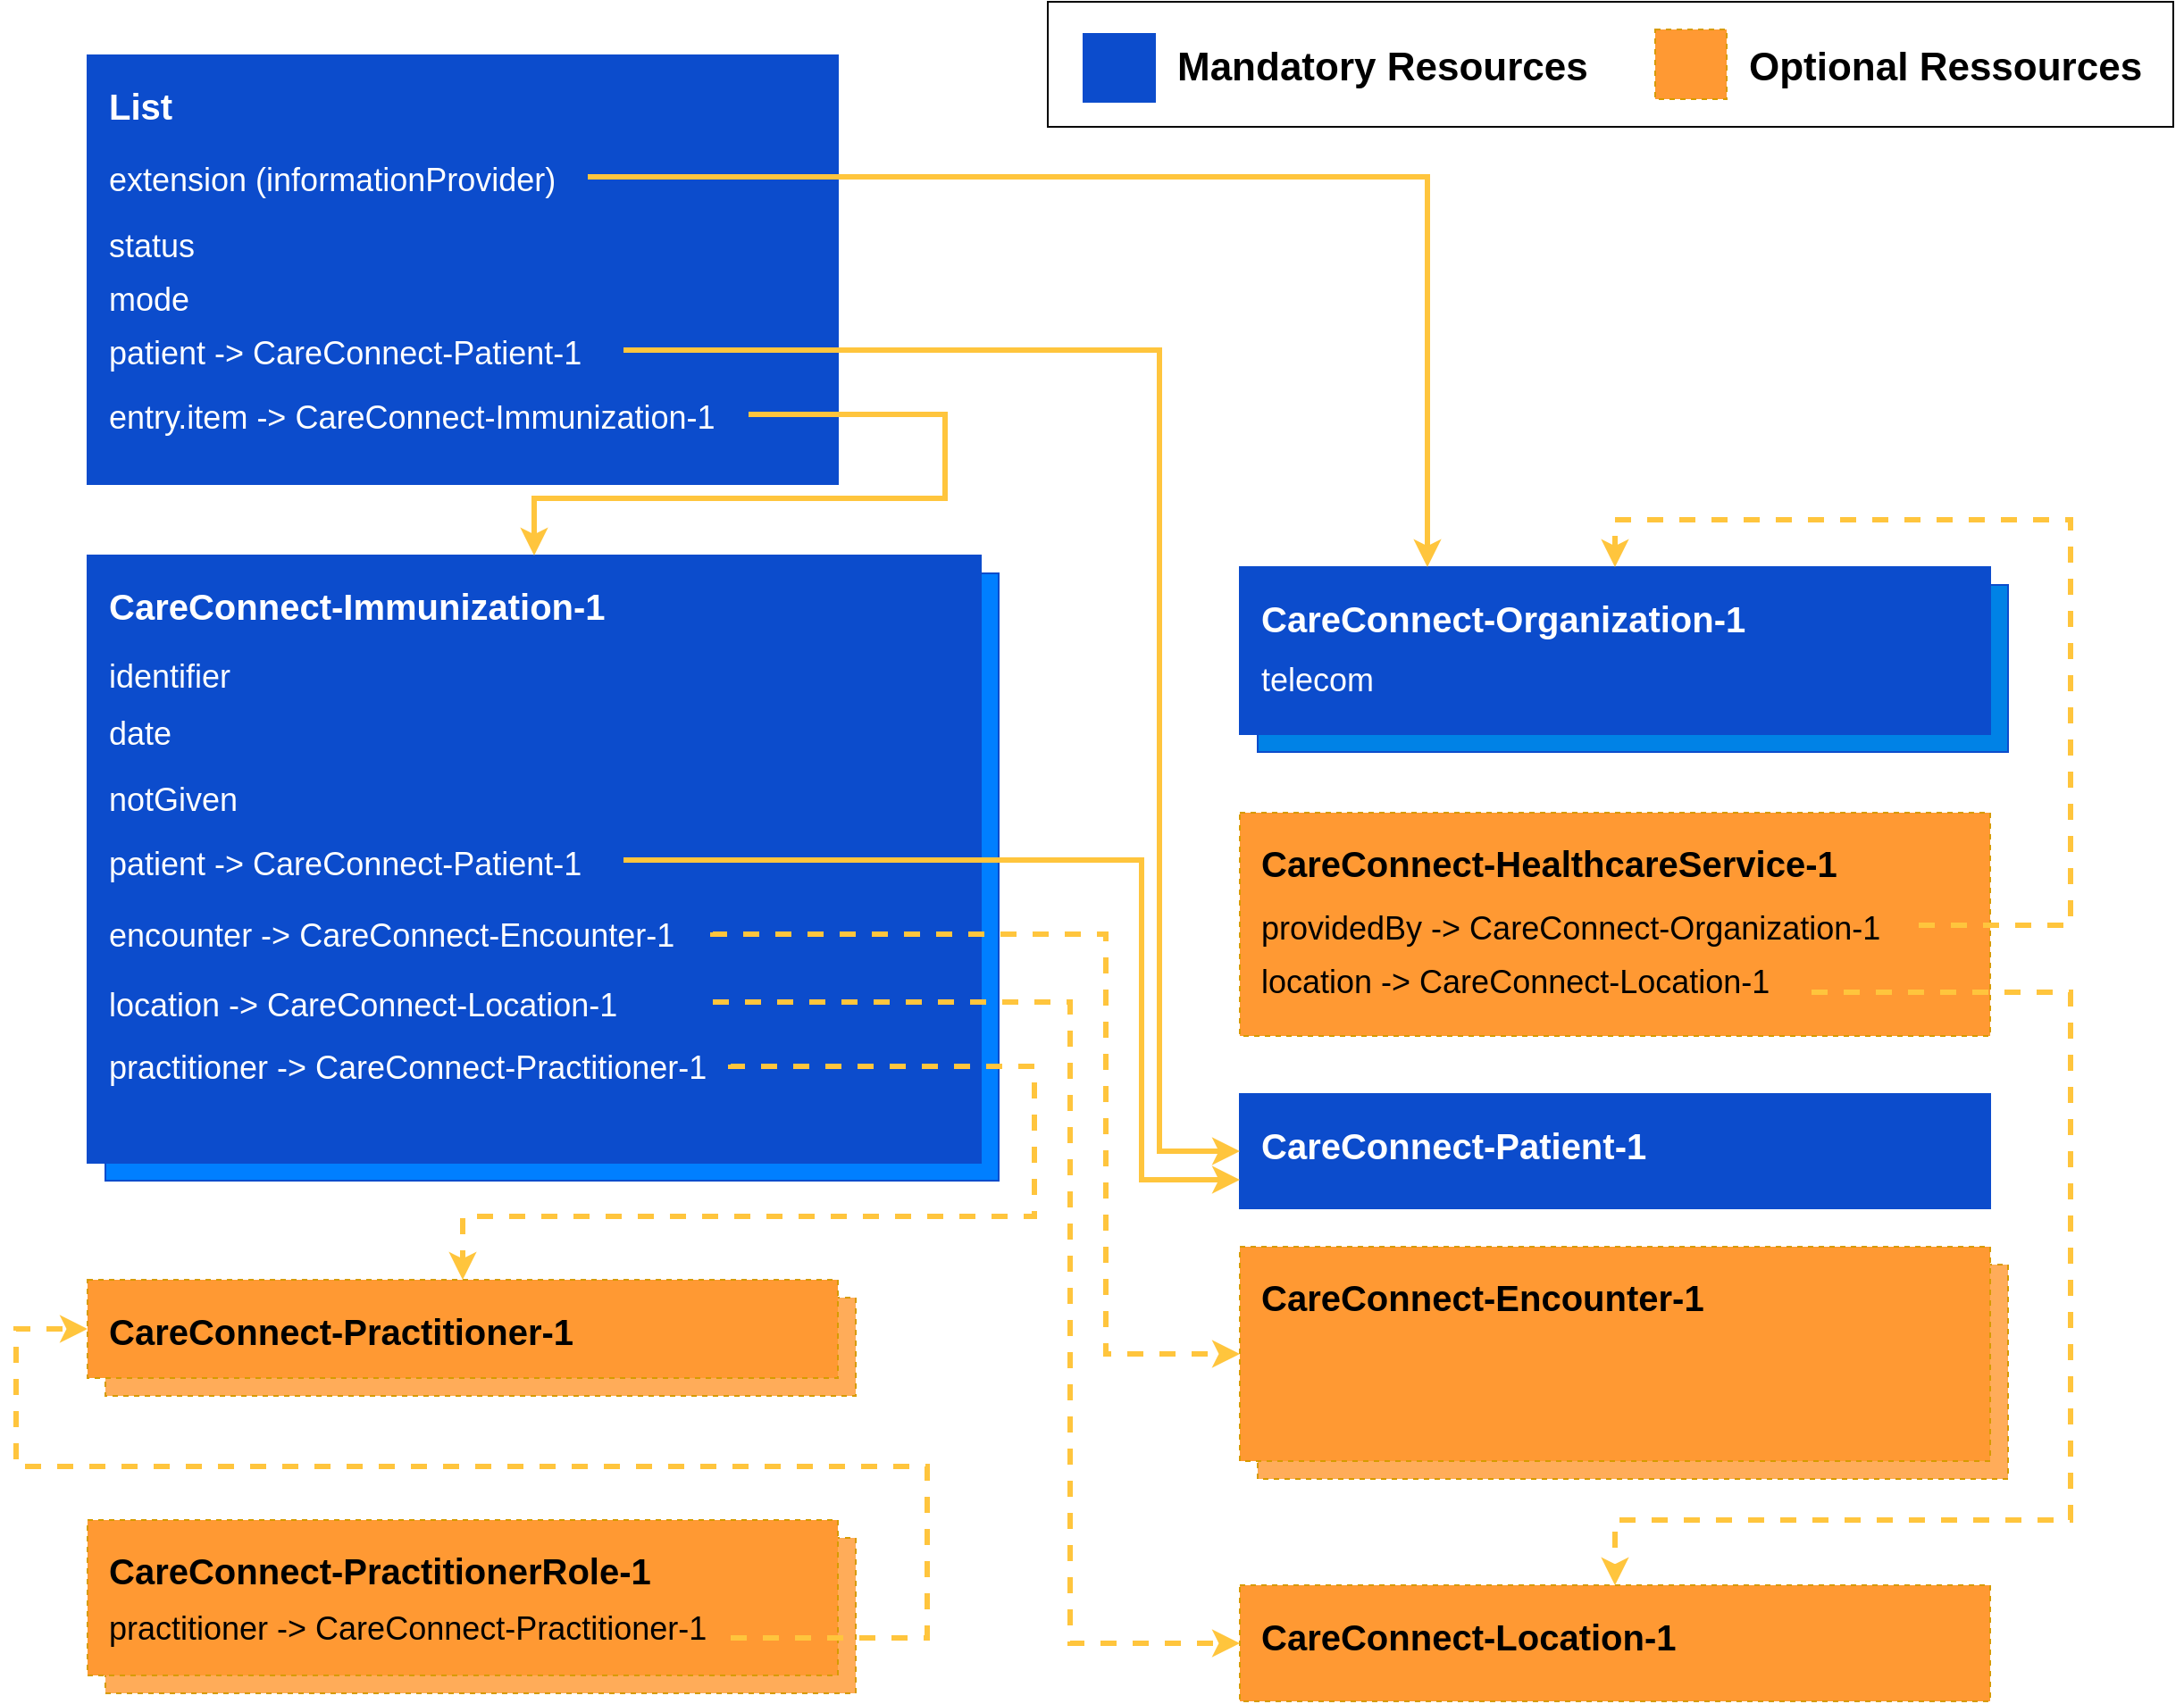 <mxfile version="13.0.3" type="device"><diagram id="b6cc2b64-dc74-26d6-7d0d-ee15ff615bd6" name="Page-1"><mxGraphModel dx="2031" dy="1174" grid="1" gridSize="10" guides="1" tooltips="1" connect="1" arrows="1" fold="1" page="1" pageScale="1" pageWidth="850" pageHeight="1100" background="#ffffff" math="0" shadow="0"><root><mxCell id="0"/><mxCell id="1" parent="0"/><mxCell id="3ynluoRRqt3RU6EORcaW-90" value="CareConnect-Immunization-1" style="rounded=0;whiteSpace=wrap;html=1;fillColor=#007FFF;strokeColor=#0C4CCC;fontColor=#FFFFFF;verticalAlign=top;align=left;fontSize=20;spacingLeft=10;spacingTop=10;spacingBottom=10;spacingRight=10;fontStyle=1" parent="1" vertex="1"><mxGeometry x="160" y="380" width="500" height="340" as="geometry"/></mxCell><mxCell id="IcgP6Ikyb5uWpbYdeEWO-90" value="CareConnect-Organization-1&lt;br style=&quot;font-size: 20px;&quot;&gt;" style="rounded=0;whiteSpace=wrap;html=1;fillColor=#0082E6;strokeColor=#0C4CCC;fontColor=#FFFFFF;verticalAlign=top;align=left;fontSize=20;spacingLeft=10;spacingTop=10;spacingBottom=10;spacingRight=10;fontStyle=1" parent="1" vertex="1"><mxGeometry x="805" y="386.5" width="420" height="93.5" as="geometry"/></mxCell><mxCell id="DTTtxpzY5XkkGzevo8es-90" value="CareConnect-Practitioner-1&lt;br style=&quot;font-size: 20px&quot;&gt;" style="rounded=0;whiteSpace=wrap;html=1;fillColor=#FFAC59;strokeColor=#d79b00;fontColor=#000000;verticalAlign=top;align=left;fontSize=20;spacingLeft=10;spacingTop=10;spacingBottom=10;spacingRight=10;fontStyle=1;gradientDirection=east;dashed=1;" parent="1" vertex="1"><mxGeometry x="805" y="767" width="420" height="120" as="geometry"/></mxCell><mxCell id="90" value="" style="rounded=0;whiteSpace=wrap;html=1;strokeColor=#000000;strokeWidth=1;fillColor=none;gradientColor=none;fontSize=90;fontColor=#000000;align=left;" parent="1" vertex="1"><mxGeometry x="687.5" y="60" width="630" height="70" as="geometry"/></mxCell><mxCell id="6" value="CareConnect-Organization-1&lt;br style=&quot;font-size: 20px;&quot;&gt;" style="rounded=0;whiteSpace=wrap;html=1;fillColor=#0C4CCC;strokeColor=#0C4CCC;fontColor=#FFFFFF;verticalAlign=top;align=left;fontSize=20;spacingLeft=10;spacingTop=10;spacingBottom=10;spacingRight=10;fontStyle=1" parent="1" vertex="1"><mxGeometry x="795" y="376.5" width="420" height="93.5" as="geometry"/></mxCell><mxCell id="7" value="CareConnect-Immunization-1" style="rounded=0;whiteSpace=wrap;html=1;fillColor=#0C4CCC;strokeColor=#0C4CCC;fontColor=#FFFFFF;verticalAlign=top;align=left;fontSize=20;spacingLeft=10;spacingTop=10;spacingBottom=10;spacingRight=10;fontStyle=1" parent="1" vertex="1"><mxGeometry x="150" y="370" width="500" height="340" as="geometry"/></mxCell><mxCell id="12" value="CareConnect-Patient-1&lt;br style=&quot;font-size: 20px&quot;&gt;" style="rounded=0;whiteSpace=wrap;html=1;fillColor=#0C4CCC;strokeColor=#0C4CCC;fontColor=#FFFFFF;verticalAlign=top;align=left;fontSize=20;spacingLeft=10;spacingTop=10;spacingBottom=10;spacingRight=10;fontStyle=1" parent="1" vertex="1"><mxGeometry x="795" y="671.5" width="420" height="64" as="geometry"/></mxCell><mxCell id="29" style="edgeStyle=orthogonalEdgeStyle;rounded=0;html=1;exitX=1;exitY=0.5;entryX=0;entryY=0.75;jettySize=auto;orthogonalLoop=1;strokeColor=#FFC53D;strokeWidth=3;fontSize=20;fontColor=#FFFFFF;entryDx=0;entryDy=0;" parent="1" source="13" target="12" edge="1"><mxGeometry relative="1" as="geometry"><Array as="points"><mxPoint x="740" y="541"/><mxPoint x="740" y="720"/></Array></mxGeometry></mxCell><mxCell id="13" value="patient -&amp;gt; CareConnect-Patient-1" style="text;html=1;fontSize=18;fontColor=#FFFFFF;" parent="1" vertex="1"><mxGeometry x="160" y="525.5" width="290" height="30" as="geometry"/></mxCell><mxCell id="14" value="CareConnect-Encounter-1" style="rounded=0;whiteSpace=wrap;html=1;fillColor=#FF9933;strokeColor=#d79b00;fontColor=#000000;verticalAlign=top;align=left;fontSize=20;spacingLeft=10;spacingTop=10;spacingBottom=10;spacingRight=10;fontStyle=1;gradientDirection=east;dashed=1;" parent="1" vertex="1"><mxGeometry x="795" y="757" width="420" height="120" as="geometry"/></mxCell><mxCell id="22" value="identifier" style="text;html=1;fontSize=18;fontColor=#FFFFFF;" parent="1" vertex="1"><mxGeometry x="160" y="420.5" width="300" height="30" as="geometry"/></mxCell><mxCell id="26" value="date" style="text;html=1;fontSize=18;fontColor=#FFFFFF;" parent="1" vertex="1"><mxGeometry x="160" y="452.5" width="300" height="30" as="geometry"/></mxCell><mxCell id="80" value="&lt;br style=&quot;font-size: 20px&quot;&gt;" style="rounded=0;whiteSpace=wrap;html=1;fillColor=#FF9933;strokeColor=#d79b00;fontColor=#000000;verticalAlign=top;align=left;fontSize=20;spacingLeft=10;spacingTop=10;spacingBottom=10;spacingRight=10;fontStyle=1;gradientDirection=east;dashed=1;" parent="1" vertex="1"><mxGeometry x="1027.5" y="75.5" width="40" height="39" as="geometry"/></mxCell><mxCell id="82" value="&lt;br style=&quot;font-size: 20px&quot;&gt;" style="rounded=0;whiteSpace=wrap;html=1;fillColor=#0C4CCC;strokeColor=#0C4CCC;fontColor=#FFFFFF;verticalAlign=top;align=left;fontSize=20;spacingLeft=10;spacingTop=10;spacingBottom=10;spacingRight=10;fontStyle=1" parent="1" vertex="1"><mxGeometry x="707.5" y="78" width="40" height="38" as="geometry"/></mxCell><mxCell id="83" value="Optional Ressources" style="text;html=1;strokeColor=none;fillColor=none;align=left;verticalAlign=middle;whiteSpace=wrap;rounded=0;dashed=1;fontSize=22;fontColor=#000000;fontStyle=1" parent="1" vertex="1"><mxGeometry x="1077.5" y="64.5" width="245" height="65" as="geometry"/></mxCell><mxCell id="87" value="&lt;div style=&quot;text-align: left&quot;&gt;&lt;span&gt;Mandatory Resources&lt;/span&gt;&lt;/div&gt;" style="text;html=1;strokeColor=none;fillColor=none;align=left;verticalAlign=middle;whiteSpace=wrap;rounded=0;dashed=1;fontSize=22;fontColor=#000000;fontStyle=1" parent="1" vertex="1"><mxGeometry x="757.5" y="64" width="245" height="65" as="geometry"/></mxCell><mxCell id="aYh2_IEF9MwMPZiYMOA--98" style="edgeStyle=orthogonalEdgeStyle;rounded=0;orthogonalLoop=1;jettySize=auto;html=1;exitX=1;exitY=0.5;exitDx=0;exitDy=0;entryX=0;entryY=0.5;entryDx=0;entryDy=0;dashed=1;strokeColor=#FFC53D;strokeWidth=3;fontColor=#000000;" parent="1" source="aYh2_IEF9MwMPZiYMOA--93" target="14" edge="1"><mxGeometry relative="1" as="geometry"><Array as="points"><mxPoint x="500" y="582"/><mxPoint x="720" y="582"/><mxPoint x="720" y="817"/></Array></mxGeometry></mxCell><mxCell id="aYh2_IEF9MwMPZiYMOA--93" value="encounter -&amp;gt; CareConnect-Encounter-1" style="text;html=1;fontSize=18;fontColor=#FFFFFF;" parent="1" vertex="1"><mxGeometry x="160" y="566" width="340" height="30" as="geometry"/></mxCell><mxCell id="aYh2_IEF9MwMPZiYMOA--94" value="CareConnect-Practitioner-1&lt;br style=&quot;font-size: 20px&quot;&gt;" style="rounded=0;whiteSpace=wrap;html=1;fillColor=#FFAC59;strokeColor=#d79b00;fontColor=#000000;verticalAlign=top;align=left;fontSize=20;spacingLeft=10;spacingTop=10;spacingBottom=10;spacingRight=10;fontStyle=1;gradientDirection=east;dashed=1;" parent="1" vertex="1"><mxGeometry x="160" y="785.5" width="420" height="55" as="geometry"/></mxCell><mxCell id="aYh2_IEF9MwMPZiYMOA--95" value="CareConnect-Practitioner-1&lt;br style=&quot;font-size: 20px&quot;&gt;" style="rounded=0;whiteSpace=wrap;html=1;fillColor=#FF9933;strokeColor=#d79b00;fontColor=#000000;verticalAlign=top;align=left;fontSize=20;spacingLeft=10;spacingTop=10;spacingBottom=10;spacingRight=10;fontStyle=1;gradientDirection=east;dashed=1;" parent="1" vertex="1"><mxGeometry x="150" y="775.5" width="420" height="55" as="geometry"/></mxCell><mxCell id="aYh2_IEF9MwMPZiYMOA--99" value="CareConnect-Practitioner-1&lt;br style=&quot;font-size: 20px&quot;&gt;" style="rounded=0;whiteSpace=wrap;html=1;fillColor=#FFAC59;strokeColor=#d79b00;fontColor=#000000;verticalAlign=top;align=left;fontSize=20;spacingLeft=10;spacingTop=10;spacingBottom=10;spacingRight=10;fontStyle=1;gradientDirection=east;dashed=1;" parent="1" vertex="1"><mxGeometry x="160" y="920" width="420" height="87" as="geometry"/></mxCell><mxCell id="aYh2_IEF9MwMPZiYMOA--100" value="CareConnect-PractitionerRole-1" style="rounded=0;whiteSpace=wrap;html=1;fillColor=#FF9933;strokeColor=#d79b00;fontColor=#000000;verticalAlign=top;align=left;fontSize=20;spacingLeft=10;spacingTop=10;spacingBottom=10;spacingRight=10;fontStyle=1;gradientDirection=east;dashed=1;" parent="1" vertex="1"><mxGeometry x="150" y="910" width="420" height="87" as="geometry"/></mxCell><mxCell id="IcgP6Ikyb5uWpbYdeEWO-99" style="edgeStyle=orthogonalEdgeStyle;rounded=0;orthogonalLoop=1;jettySize=auto;html=1;exitX=1;exitY=0.75;exitDx=0;exitDy=0;entryX=0;entryY=0.5;entryDx=0;entryDy=0;dashed=1;strokeColor=#FFC53D;strokeWidth=3;" parent="1" source="aYh2_IEF9MwMPZiYMOA--101" target="aYh2_IEF9MwMPZiYMOA--95" edge="1"><mxGeometry relative="1" as="geometry"><Array as="points"><mxPoint x="620" y="976"/><mxPoint x="620" y="880"/><mxPoint x="110" y="880"/><mxPoint x="110" y="803"/></Array></mxGeometry></mxCell><mxCell id="aYh2_IEF9MwMPZiYMOA--101" value="practitioner -&amp;gt; CareConnect-Practitioner-1" style="text;html=1;fontSize=18;fontColor=#000000;" parent="1" vertex="1"><mxGeometry x="160" y="953.5" width="350" height="30" as="geometry"/></mxCell><mxCell id="IcgP6Ikyb5uWpbYdeEWO-92" value="notGiven" style="text;html=1;fontSize=18;fontColor=#FFFFFF;" parent="1" vertex="1"><mxGeometry x="160" y="490" width="300" height="30" as="geometry"/></mxCell><mxCell id="IcgP6Ikyb5uWpbYdeEWO-93" value="CareConnect-Location-1" style="rounded=0;whiteSpace=wrap;html=1;fillColor=#FF9933;strokeColor=#d79b00;fontColor=#000000;verticalAlign=top;align=left;fontSize=20;spacingLeft=10;spacingTop=10;spacingBottom=10;spacingRight=10;fontStyle=1;gradientDirection=east;dashed=1;" parent="1" vertex="1"><mxGeometry x="795" y="946.5" width="420" height="65" as="geometry"/></mxCell><mxCell id="IcgP6Ikyb5uWpbYdeEWO-95" style="edgeStyle=orthogonalEdgeStyle;rounded=0;orthogonalLoop=1;jettySize=auto;html=1;exitX=1;exitY=0.5;exitDx=0;exitDy=0;entryX=0;entryY=0.5;entryDx=0;entryDy=0;fillColor=#ffe6cc;strokeColor=#FFC53D;strokeWidth=3;dashed=1;" parent="1" source="IcgP6Ikyb5uWpbYdeEWO-94" target="IcgP6Ikyb5uWpbYdeEWO-93" edge="1"><mxGeometry relative="1" as="geometry"><Array as="points"><mxPoint x="700" y="620"/><mxPoint x="700" y="979"/></Array></mxGeometry></mxCell><mxCell id="IcgP6Ikyb5uWpbYdeEWO-94" value="location -&amp;gt; CareConnect-Location-1" style="text;html=1;fontSize=18;fontColor=#FFFFFF;" parent="1" vertex="1"><mxGeometry x="160" y="605" width="340" height="30" as="geometry"/></mxCell><mxCell id="IcgP6Ikyb5uWpbYdeEWO-98" style="edgeStyle=orthogonalEdgeStyle;rounded=0;orthogonalLoop=1;jettySize=auto;html=1;exitX=1;exitY=0.5;exitDx=0;exitDy=0;dashed=1;strokeColor=#FFC53D;strokeWidth=3;entryX=0.5;entryY=0;entryDx=0;entryDy=0;" parent="1" source="IcgP6Ikyb5uWpbYdeEWO-97" target="aYh2_IEF9MwMPZiYMOA--95" edge="1"><mxGeometry relative="1" as="geometry"><Array as="points"><mxPoint x="680" y="656"/><mxPoint x="680" y="740"/><mxPoint x="360" y="740"/></Array><mxPoint x="320" y="730" as="targetPoint"/></mxGeometry></mxCell><mxCell id="IcgP6Ikyb5uWpbYdeEWO-97" value="practitioner -&amp;gt; CareConnect-Practitioner-1" style="text;html=1;fontSize=18;fontColor=#FFFFFF;" parent="1" vertex="1"><mxGeometry x="160" y="640" width="350" height="30" as="geometry"/></mxCell><mxCell id="IcgP6Ikyb5uWpbYdeEWO-100" value="CareConnect-HealthcareService-1" style="rounded=0;whiteSpace=wrap;html=1;fillColor=#FF9933;strokeColor=#d79b00;fontColor=#000000;verticalAlign=top;align=left;fontSize=20;spacingLeft=10;spacingTop=10;spacingBottom=10;spacingRight=10;fontStyle=1;gradientDirection=east;dashed=1;" parent="1" vertex="1"><mxGeometry x="795" y="514" width="420" height="125" as="geometry"/></mxCell><mxCell id="IcgP6Ikyb5uWpbYdeEWO-104" style="edgeStyle=orthogonalEdgeStyle;rounded=0;orthogonalLoop=1;jettySize=auto;html=1;exitX=1;exitY=0.5;exitDx=0;exitDy=0;entryX=0.5;entryY=0;entryDx=0;entryDy=0;dashed=1;strokeColor=#FFC53D;strokeWidth=3;" parent="1" source="IcgP6Ikyb5uWpbYdeEWO-103" target="6" edge="1"><mxGeometry relative="1" as="geometry"><Array as="points"><mxPoint x="1260" y="577"/><mxPoint x="1260" y="350"/><mxPoint x="1005" y="350"/></Array></mxGeometry></mxCell><mxCell id="IcgP6Ikyb5uWpbYdeEWO-103" value="providedBy -&amp;gt; CareConnect-Organization-1" style="text;html=1;fontSize=18;fontColor=#000000;" parent="1" vertex="1"><mxGeometry x="805" y="562" width="370" height="30" as="geometry"/></mxCell><mxCell id="IcgP6Ikyb5uWpbYdeEWO-106" style="edgeStyle=orthogonalEdgeStyle;rounded=0;orthogonalLoop=1;jettySize=auto;html=1;exitX=1;exitY=0.75;exitDx=0;exitDy=0;dashed=1;strokeColor=#FFC53D;strokeWidth=3;" parent="1" source="IcgP6Ikyb5uWpbYdeEWO-105" target="IcgP6Ikyb5uWpbYdeEWO-93" edge="1"><mxGeometry relative="1" as="geometry"><Array as="points"><mxPoint x="1260" y="615"/><mxPoint x="1260" y="910"/><mxPoint x="1005" y="910"/></Array></mxGeometry></mxCell><mxCell id="IcgP6Ikyb5uWpbYdeEWO-105" value="location -&amp;gt; CareConnect-Location-1" style="text;html=1;fontSize=18;fontColor=#000000;" parent="1" vertex="1"><mxGeometry x="805" y="592" width="310" height="30" as="geometry"/></mxCell><mxCell id="82UuaHWtzPVwJY8TR3_Z-90" value="List" style="rounded=0;whiteSpace=wrap;html=1;fillColor=#0C4CCC;strokeColor=#0C4CCC;fontColor=#FFFFFF;verticalAlign=top;align=left;fontSize=20;spacingLeft=10;spacingTop=10;spacingBottom=10;spacingRight=10;fontStyle=1" vertex="1" parent="1"><mxGeometry x="150" y="90" width="420" height="240" as="geometry"/></mxCell><mxCell id="82UuaHWtzPVwJY8TR3_Z-91" value="mode" style="text;html=1;fontSize=18;fontColor=#FFFFFF;" vertex="1" parent="1"><mxGeometry x="160" y="209.5" width="370" height="30" as="geometry"/></mxCell><mxCell id="82UuaHWtzPVwJY8TR3_Z-97" style="edgeStyle=orthogonalEdgeStyle;rounded=0;orthogonalLoop=1;jettySize=auto;html=1;exitX=1;exitY=0.5;exitDx=0;exitDy=0;entryX=0.5;entryY=0;entryDx=0;entryDy=0;fillColor=#ffe6cc;strokeColor=#FFC53D;strokeWidth=3;" edge="1" parent="1" source="82UuaHWtzPVwJY8TR3_Z-92" target="7"><mxGeometry relative="1" as="geometry"><Array as="points"><mxPoint x="630" y="291"/><mxPoint x="630" y="338"/><mxPoint x="400" y="338"/></Array></mxGeometry></mxCell><mxCell id="82UuaHWtzPVwJY8TR3_Z-92" value="entry.item -&amp;gt; CareConnect-Immunization-1" style="text;html=1;fontSize=18;fontColor=#FFFFFF;" vertex="1" parent="1"><mxGeometry x="160" y="276" width="360" height="30" as="geometry"/></mxCell><mxCell id="82UuaHWtzPVwJY8TR3_Z-93" value="status" style="text;html=1;fontSize=18;fontColor=#FFFFFF;" vertex="1" parent="1"><mxGeometry x="160" y="179.5" width="370" height="30" as="geometry"/></mxCell><mxCell id="82UuaHWtzPVwJY8TR3_Z-98" style="edgeStyle=orthogonalEdgeStyle;rounded=0;orthogonalLoop=1;jettySize=auto;html=1;exitX=1;exitY=0.5;exitDx=0;exitDy=0;entryX=0;entryY=0.5;entryDx=0;entryDy=0;strokeColor=#FFC53D;strokeWidth=3;" edge="1" parent="1" source="82UuaHWtzPVwJY8TR3_Z-94" target="12"><mxGeometry relative="1" as="geometry"><Array as="points"><mxPoint x="750" y="255"/><mxPoint x="750" y="704"/></Array></mxGeometry></mxCell><mxCell id="82UuaHWtzPVwJY8TR3_Z-94" value="patient -&amp;gt; CareConnect-Patient-1" style="text;html=1;fontSize=18;fontColor=#FFFFFF;" vertex="1" parent="1"><mxGeometry x="160" y="240" width="290" height="30" as="geometry"/></mxCell><mxCell id="82UuaHWtzPVwJY8TR3_Z-99" style="edgeStyle=orthogonalEdgeStyle;rounded=0;orthogonalLoop=1;jettySize=auto;html=1;exitX=1;exitY=0.5;exitDx=0;exitDy=0;entryX=0.25;entryY=0;entryDx=0;entryDy=0;strokeColor=#FFC53D;strokeWidth=3;" edge="1" parent="1" source="82UuaHWtzPVwJY8TR3_Z-95" target="6"><mxGeometry relative="1" as="geometry"/></mxCell><mxCell id="82UuaHWtzPVwJY8TR3_Z-95" value="extension (informationProvider)" style="text;html=1;fontSize=18;fontColor=#FFFFFF;" vertex="1" parent="1"><mxGeometry x="160" y="143" width="270" height="30" as="geometry"/></mxCell><mxCell id="82UuaHWtzPVwJY8TR3_Z-96" value="telecom" style="text;html=1;fontSize=18;fontColor=#FFFFFF;" vertex="1" parent="1"><mxGeometry x="805" y="422.5" width="370" height="30" as="geometry"/></mxCell></root></mxGraphModel></diagram></mxfile>